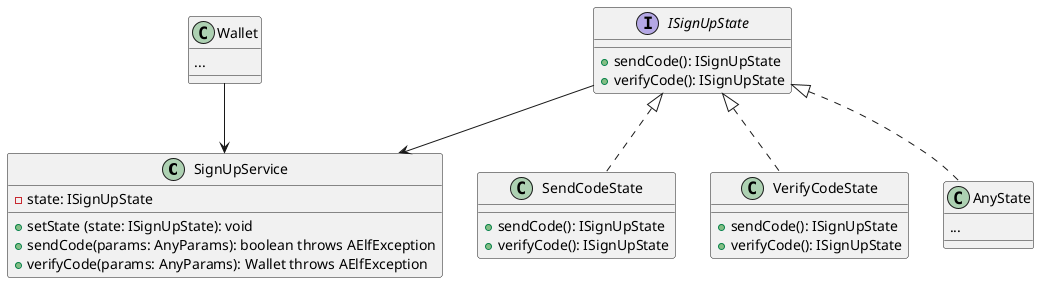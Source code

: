 @startuml sign_up
class SignUpService {
    - state: ISignUpState
    + setState (state: ISignUpState): void
    + sendCode(params: AnyParams): boolean throws AElfException
    + verifyCode(params: AnyParams): Wallet throws AElfException
}

class Wallet {
    ...
}

interface ISignUpState {
    + sendCode(): ISignUpState
    + verifyCode(): ISignUpState
}

class SendCodeState implements ISignUpState {
    + sendCode(): ISignUpState
    + verifyCode(): ISignUpState
}

class VerifyCodeState implements ISignUpState {
    + sendCode(): ISignUpState
    + verifyCode(): ISignUpState
}

class AnyState implements ISignUpState {
    ...
}

ISignUpState --> SignUpService
Wallet --> SignUpService

@enduml